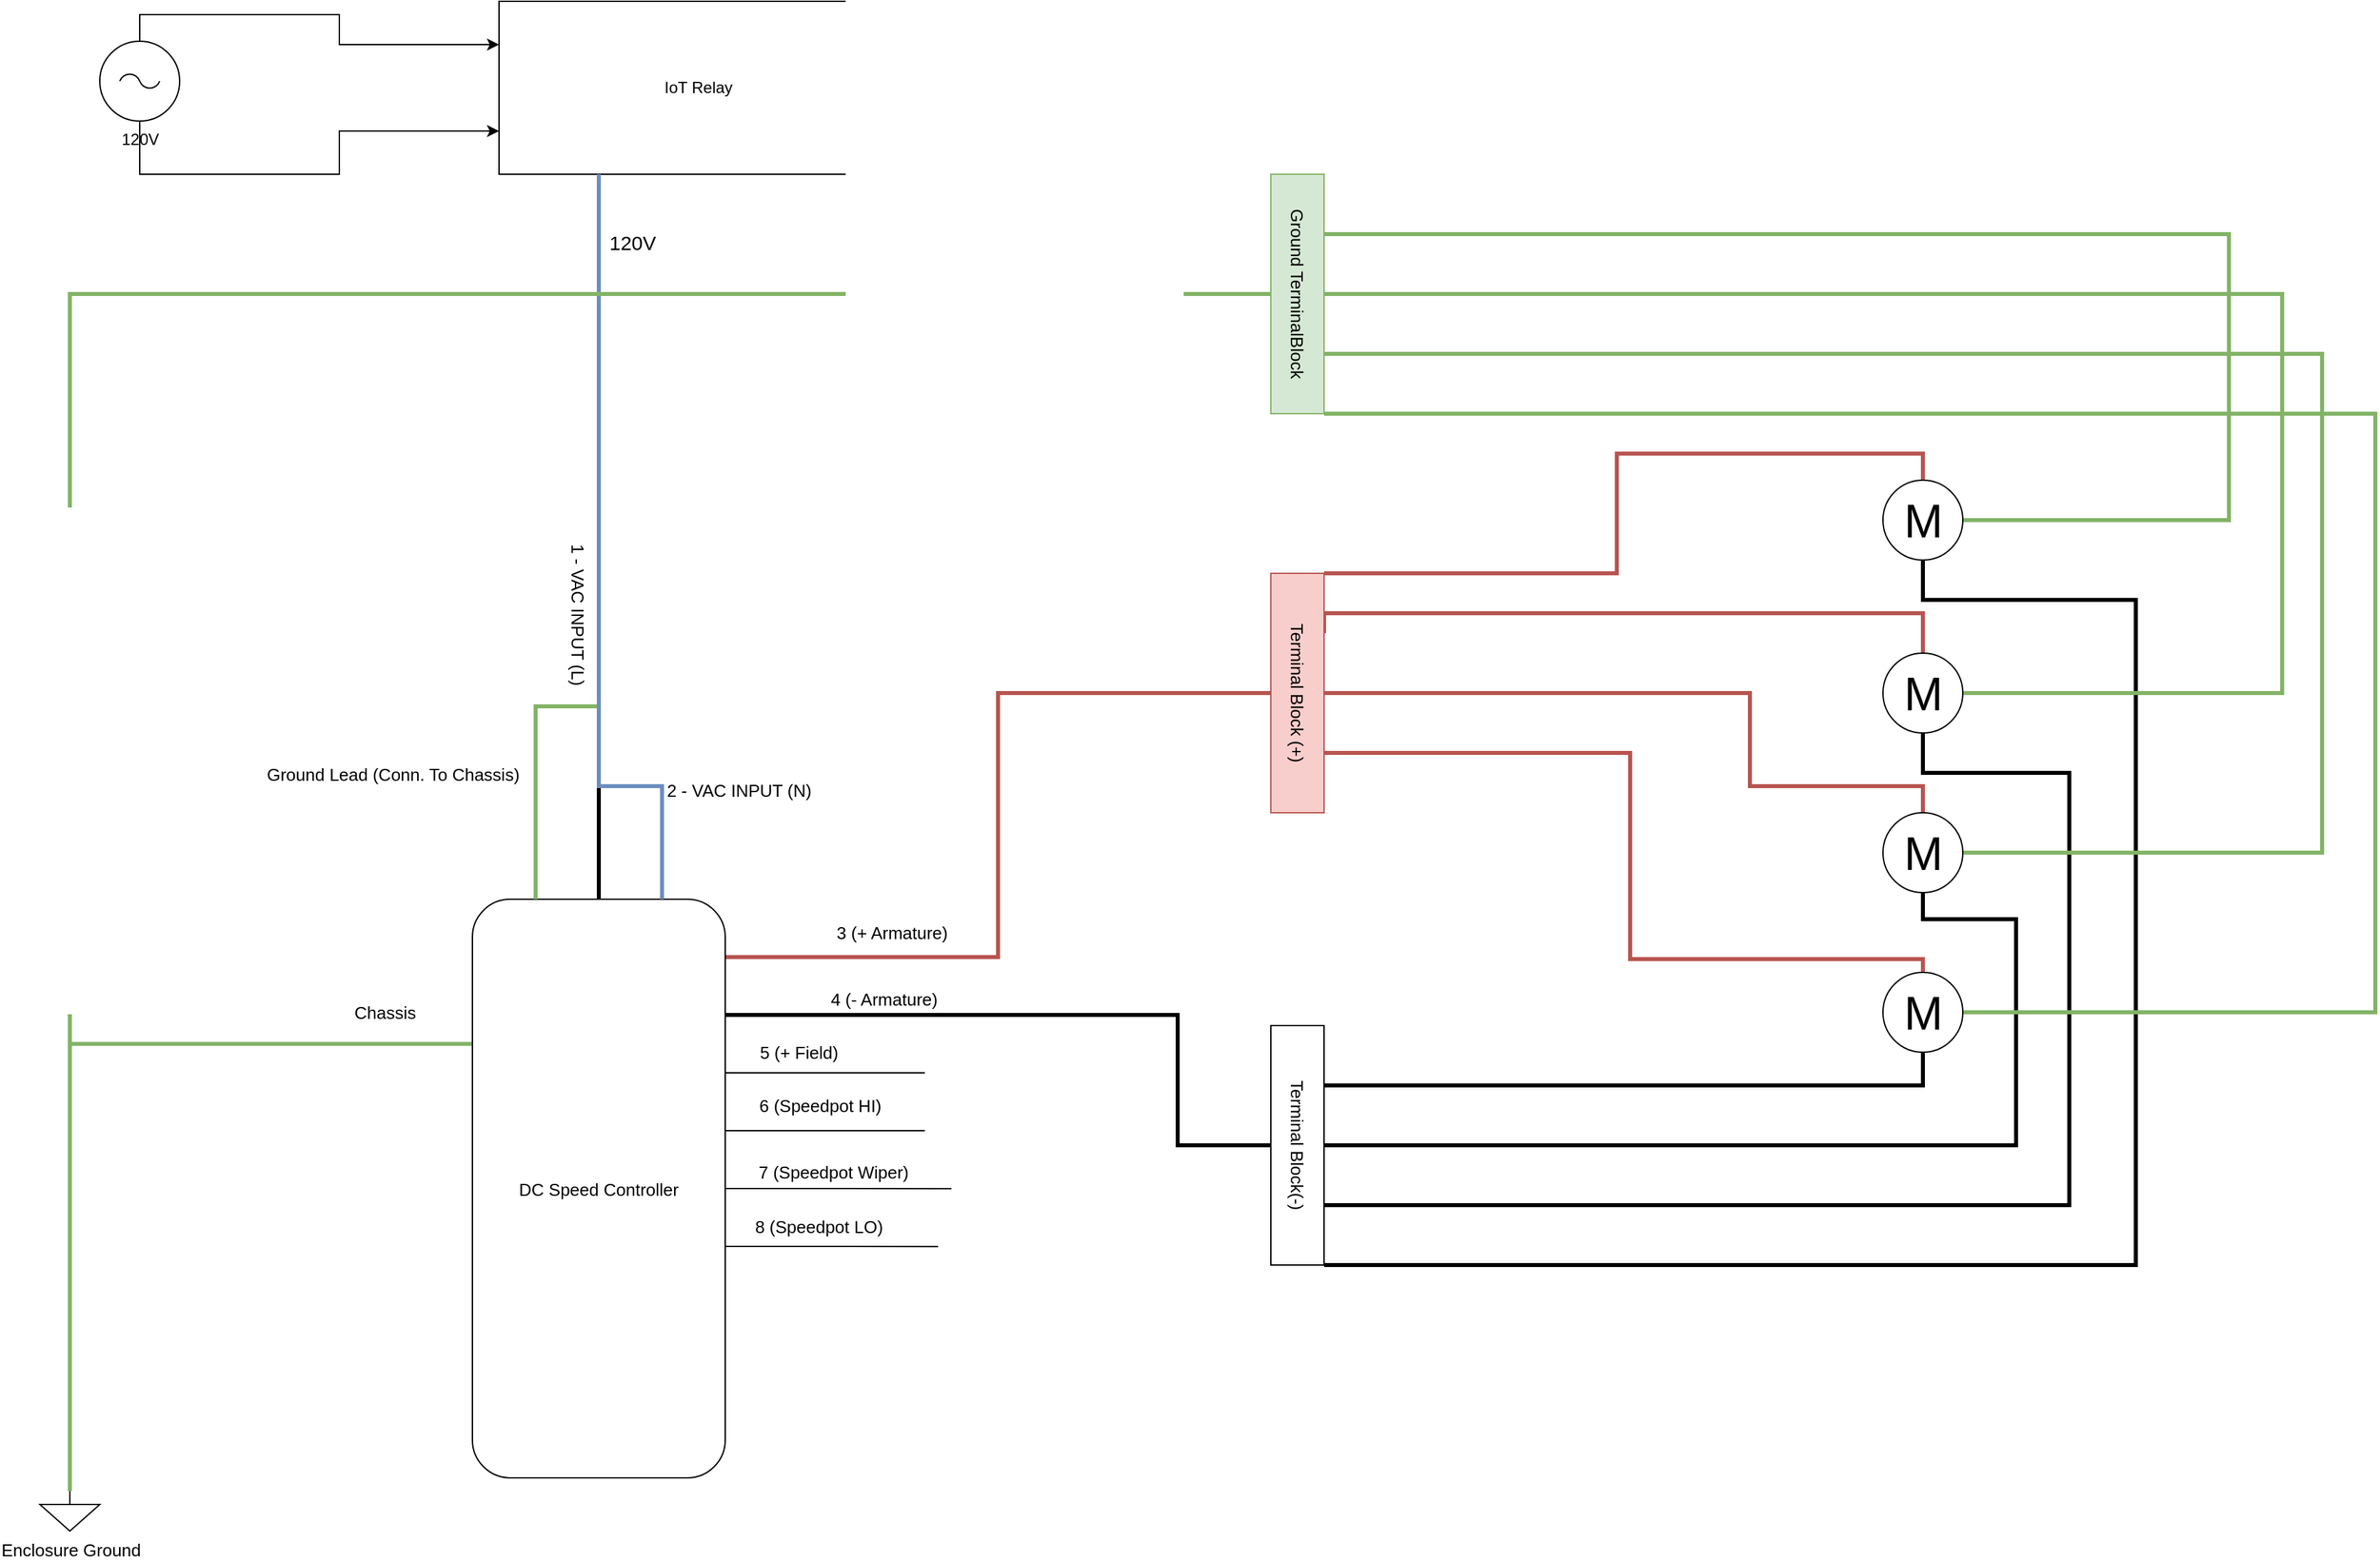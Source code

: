 <mxfile version="12.9.13" type="device"><diagram name="Page-1" id="7e0a89b8-554c-2b80-1dc8-d5c74ca68de4"><mxGraphModel dx="3013" dy="2024" grid="1" gridSize="10" guides="1" tooltips="1" connect="1" arrows="1" fold="1" page="1" pageScale="1" pageWidth="1100" pageHeight="850" background="#ffffff" math="0" shadow="0"><root><mxCell id="0"/><mxCell id="1" parent="0"/><mxCell id="OBpdslN8IpeSC0caDIO3-10" style="edgeStyle=orthogonalEdgeStyle;rounded=0;orthogonalLoop=1;jettySize=auto;html=1;entryX=0.25;entryY=1;entryDx=0;entryDy=0;endArrow=none;endFill=0;strokeWidth=3;" edge="1" parent="1" source="OBpdslN8IpeSC0caDIO3-1" target="OBpdslN8IpeSC0caDIO3-3"><mxGeometry relative="1" as="geometry"/></mxCell><mxCell id="OBpdslN8IpeSC0caDIO3-11" value="&lt;font style=&quot;font-size: 15px&quot;&gt;120V&lt;/font&gt;" style="edgeLabel;html=1;align=center;verticalAlign=middle;resizable=0;points=[];" vertex="1" connectable="0" parent="OBpdslN8IpeSC0caDIO3-10"><mxGeometry x="0.183" relative="1" as="geometry"><mxPoint x="25" y="-172.14" as="offset"/></mxGeometry></mxCell><mxCell id="OBpdslN8IpeSC0caDIO3-20" style="edgeStyle=orthogonalEdgeStyle;rounded=0;orthogonalLoop=1;jettySize=auto;html=1;exitX=1;exitY=0.1;exitDx=0;exitDy=0;endArrow=none;endFill=0;fillColor=#f8cecc;strokeColor=#b85450;strokeWidth=3;entryX=0.5;entryY=1;entryDx=0;entryDy=0;" edge="1" parent="1" source="OBpdslN8IpeSC0caDIO3-1" target="OBpdslN8IpeSC0caDIO3-42"><mxGeometry relative="1" as="geometry"><mxPoint x="815" y="370.016" as="targetPoint"/></mxGeometry></mxCell><mxCell id="OBpdslN8IpeSC0caDIO3-22" value="&lt;font style=&quot;font-size: 13px&quot;&gt;3 (+ Armature)&lt;br&gt;&lt;/font&gt;" style="edgeLabel;html=1;align=center;verticalAlign=middle;resizable=0;points=[];" vertex="1" connectable="0" parent="OBpdslN8IpeSC0caDIO3-20"><mxGeometry x="-0.697" y="-2" relative="1" as="geometry"><mxPoint x="32.94" y="-20.5" as="offset"/></mxGeometry></mxCell><mxCell id="OBpdslN8IpeSC0caDIO3-21" style="edgeStyle=orthogonalEdgeStyle;rounded=0;orthogonalLoop=1;jettySize=auto;html=1;exitX=1;exitY=0.2;exitDx=0;exitDy=0;endArrow=none;endFill=0;entryX=0.5;entryY=1;entryDx=0;entryDy=0;strokeWidth=3;" edge="1" parent="1" source="OBpdslN8IpeSC0caDIO3-1" target="OBpdslN8IpeSC0caDIO3-43"><mxGeometry relative="1" as="geometry"><mxPoint x="540.0" y="512" as="targetPoint"/><Array as="points"><mxPoint x="710" y="512"/><mxPoint x="710" y="610"/></Array></mxGeometry></mxCell><mxCell id="OBpdslN8IpeSC0caDIO3-23" value="&lt;font style=&quot;font-size: 13px&quot;&gt;4 (- Armature)&lt;br&gt;&lt;/font&gt;" style="edgeLabel;html=1;align=center;verticalAlign=middle;resizable=0;points=[];" vertex="1" connectable="0" parent="OBpdslN8IpeSC0caDIO3-21"><mxGeometry x="-0.651" relative="1" as="geometry"><mxPoint x="30.59" y="-12" as="offset"/></mxGeometry></mxCell><mxCell id="OBpdslN8IpeSC0caDIO3-24" style="edgeStyle=orthogonalEdgeStyle;rounded=0;orthogonalLoop=1;jettySize=auto;html=1;exitX=1;exitY=0.3;exitDx=0;exitDy=0;endArrow=none;endFill=0;" edge="1" parent="1" source="OBpdslN8IpeSC0caDIO3-1"><mxGeometry relative="1" as="geometry"><mxPoint x="520.0" y="555.529" as="targetPoint"/></mxGeometry></mxCell><mxCell id="OBpdslN8IpeSC0caDIO3-25" value="&lt;font style=&quot;font-size: 13px&quot;&gt;5 (+ Field)&lt;/font&gt;" style="edgeLabel;html=1;align=center;verticalAlign=middle;resizable=0;points=[];" vertex="1" connectable="0" parent="OBpdslN8IpeSC0caDIO3-24"><mxGeometry x="-0.275" relative="1" as="geometry"><mxPoint y="-15.51" as="offset"/></mxGeometry></mxCell><mxCell id="OBpdslN8IpeSC0caDIO3-28" style="edgeStyle=orthogonalEdgeStyle;rounded=0;orthogonalLoop=1;jettySize=auto;html=1;exitX=1;exitY=0.4;exitDx=0;exitDy=0;endArrow=none;endFill=0;fontSize=13;" edge="1" parent="1" source="OBpdslN8IpeSC0caDIO3-1"><mxGeometry relative="1" as="geometry"><mxPoint x="520.0" y="599.059" as="targetPoint"/></mxGeometry></mxCell><mxCell id="OBpdslN8IpeSC0caDIO3-29" value="6 (Speedpot HI)" style="edgeLabel;html=1;align=center;verticalAlign=middle;resizable=0;points=[];fontSize=13;" vertex="1" connectable="0" parent="OBpdslN8IpeSC0caDIO3-28"><mxGeometry x="-0.291" y="-2" relative="1" as="geometry"><mxPoint x="17.06" y="-21.04" as="offset"/></mxGeometry></mxCell><mxCell id="OBpdslN8IpeSC0caDIO3-30" style="edgeStyle=orthogonalEdgeStyle;rounded=0;orthogonalLoop=1;jettySize=auto;html=1;exitX=1;exitY=0.5;exitDx=0;exitDy=0;endArrow=none;endFill=0;fontSize=13;" edge="1" parent="1" source="OBpdslN8IpeSC0caDIO3-1"><mxGeometry relative="1" as="geometry"><mxPoint x="540.0" y="642.588" as="targetPoint"/></mxGeometry></mxCell><mxCell id="OBpdslN8IpeSC0caDIO3-32" value="7 (Speedpot Wiper)" style="edgeLabel;html=1;align=center;verticalAlign=middle;resizable=0;points=[];fontSize=13;" vertex="1" connectable="0" parent="OBpdslN8IpeSC0caDIO3-30"><mxGeometry x="-0.32" y="3" relative="1" as="geometry"><mxPoint x="22.31" y="-9.48" as="offset"/></mxGeometry></mxCell><mxCell id="OBpdslN8IpeSC0caDIO3-31" style="edgeStyle=orthogonalEdgeStyle;rounded=0;orthogonalLoop=1;jettySize=auto;html=1;exitX=1;exitY=0.6;exitDx=0;exitDy=0;endArrow=none;endFill=0;fontSize=13;" edge="1" parent="1" source="OBpdslN8IpeSC0caDIO3-1"><mxGeometry relative="1" as="geometry"><mxPoint x="530.0" y="686.118" as="targetPoint"/></mxGeometry></mxCell><mxCell id="OBpdslN8IpeSC0caDIO3-33" value="8 (Speedpot LO)" style="edgeLabel;html=1;align=center;verticalAlign=middle;resizable=0;points=[];fontSize=13;" vertex="1" connectable="0" parent="OBpdslN8IpeSC0caDIO3-31"><mxGeometry x="0.298" y="-1" relative="1" as="geometry"><mxPoint x="-33.41" y="-17.12" as="offset"/></mxGeometry></mxCell><mxCell id="OBpdslN8IpeSC0caDIO3-64" style="edgeStyle=orthogonalEdgeStyle;rounded=0;orthogonalLoop=1;jettySize=auto;html=1;exitX=0;exitY=0.25;exitDx=0;exitDy=0;entryX=0.5;entryY=0;entryDx=0;entryDy=0;entryPerimeter=0;endArrow=none;endFill=0;strokeWidth=3;fontSize=13;fillColor=#d5e8d4;strokeColor=#82b366;" edge="1" parent="1" source="OBpdslN8IpeSC0caDIO3-1" target="OBpdslN8IpeSC0caDIO3-62"><mxGeometry relative="1" as="geometry"/></mxCell><mxCell id="OBpdslN8IpeSC0caDIO3-65" value="Chassis" style="edgeLabel;html=1;align=center;verticalAlign=middle;resizable=0;points=[];fontSize=13;" vertex="1" connectable="0" parent="OBpdslN8IpeSC0caDIO3-64"><mxGeometry x="-0.794" y="1" relative="1" as="geometry"><mxPoint y="-24.77" as="offset"/></mxGeometry></mxCell><mxCell id="OBpdslN8IpeSC0caDIO3-1" value="&lt;font style=&quot;font-size: 13px;&quot;&gt;&lt;font style=&quot;font-size: 13px;&quot;&gt;DC Speed Controller&lt;/font&gt;&lt;br style=&quot;font-size: 13px;&quot;&gt;&lt;/font&gt;" style="rounded=1;whiteSpace=wrap;html=1;points=[[0.25,0],[0.5,0],[0.75,0],[0,0.25],[0,0.5],[0,0.75],[0.25,1],[0.5,1],[0.75,1],[1,0.1],[1,0.2],[1,0.3],[1,0.4],[1,0.5],[1,0.6],[1,0.7],[1,0.8],[1,0.9]];fontSize=13;" vertex="1" parent="1"><mxGeometry x="180" y="425" width="190" height="435" as="geometry"/></mxCell><mxCell id="OBpdslN8IpeSC0caDIO3-36" style="edgeStyle=orthogonalEdgeStyle;rounded=0;orthogonalLoop=1;jettySize=auto;html=1;exitX=0.25;exitY=1;exitDx=0;exitDy=0;endArrow=none;endFill=0;fontSize=13;fillColor=#d5e8d4;strokeColor=#82b366;strokeWidth=3;entryX=0.25;entryY=0;entryDx=0;entryDy=0;" edge="1" parent="1" source="OBpdslN8IpeSC0caDIO3-3" target="OBpdslN8IpeSC0caDIO3-1"><mxGeometry relative="1" as="geometry"><mxPoint x="-410" y="10" as="targetPoint"/><Array as="points"><mxPoint x="275" y="280"/><mxPoint x="228" y="280"/></Array></mxGeometry></mxCell><mxCell id="OBpdslN8IpeSC0caDIO3-37" value="Ground Lead (Conn. To Chassis)" style="edgeLabel;html=1;align=center;verticalAlign=middle;resizable=0;points=[];fontSize=13;" vertex="1" connectable="0" parent="OBpdslN8IpeSC0caDIO3-36"><mxGeometry x="0.303" y="1" relative="1" as="geometry"><mxPoint x="-156" y="64.29" as="offset"/></mxGeometry></mxCell><mxCell id="OBpdslN8IpeSC0caDIO3-3" value="IoT Relay" style="rounded=0;whiteSpace=wrap;html=1;" vertex="1" parent="1"><mxGeometry x="200" y="-250" width="300" height="130" as="geometry"/></mxCell><mxCell id="OBpdslN8IpeSC0caDIO3-6" style="edgeStyle=orthogonalEdgeStyle;rounded=0;orthogonalLoop=1;jettySize=auto;html=1;exitX=0.5;exitY=0;exitDx=0;exitDy=0;exitPerimeter=0;entryX=0;entryY=0.25;entryDx=0;entryDy=0;" edge="1" parent="1" source="OBpdslN8IpeSC0caDIO3-4" target="OBpdslN8IpeSC0caDIO3-3"><mxGeometry relative="1" as="geometry"/></mxCell><mxCell id="OBpdslN8IpeSC0caDIO3-7" style="edgeStyle=orthogonalEdgeStyle;rounded=0;orthogonalLoop=1;jettySize=auto;html=1;exitX=0.5;exitY=1;exitDx=0;exitDy=0;exitPerimeter=0;entryX=0;entryY=0.75;entryDx=0;entryDy=0;" edge="1" parent="1" source="OBpdslN8IpeSC0caDIO3-4" target="OBpdslN8IpeSC0caDIO3-3"><mxGeometry relative="1" as="geometry"><Array as="points"><mxPoint x="-70" y="-120"/><mxPoint x="80" y="-120"/><mxPoint x="80" y="-152"/></Array></mxGeometry></mxCell><mxCell id="OBpdslN8IpeSC0caDIO3-4" value="120V" style="pointerEvents=1;verticalLabelPosition=bottom;shadow=0;dashed=0;align=center;html=1;verticalAlign=top;shape=mxgraph.electrical.signal_sources.ac_source;" vertex="1" parent="1"><mxGeometry x="-100" y="-220" width="60" height="60" as="geometry"/></mxCell><mxCell id="OBpdslN8IpeSC0caDIO3-13" style="edgeStyle=orthogonalEdgeStyle;rounded=0;orthogonalLoop=1;jettySize=auto;html=1;exitX=0.25;exitY=1;exitDx=0;exitDy=0;entryX=0.75;entryY=0;entryDx=0;entryDy=0;endArrow=none;endFill=0;strokeWidth=3;fillColor=#dae8fc;strokeColor=#6c8ebf;" edge="1" parent="1" source="OBpdslN8IpeSC0caDIO3-3" target="OBpdslN8IpeSC0caDIO3-1"><mxGeometry relative="1" as="geometry"><Array as="points"><mxPoint x="275" y="340"/><mxPoint x="322" y="340"/></Array></mxGeometry></mxCell><mxCell id="OBpdslN8IpeSC0caDIO3-16" value="&lt;font style=&quot;font-size: 13px&quot;&gt;1 - VAC INPUT (L)&lt;/font&gt;" style="edgeLabel;html=1;align=center;verticalAlign=middle;resizable=0;points=[];rotation=90;" vertex="1" connectable="0" parent="OBpdslN8IpeSC0caDIO3-13"><mxGeometry x="-0.772" y="1" relative="1" as="geometry"><mxPoint x="-15.99" y="262.86" as="offset"/></mxGeometry></mxCell><mxCell id="OBpdslN8IpeSC0caDIO3-17" value="&lt;font style=&quot;font-size: 13px&quot;&gt;2 - VAC INPUT (N)&lt;/font&gt;" style="edgeLabel;html=1;align=center;verticalAlign=middle;resizable=0;points=[];" vertex="1" connectable="0" parent="OBpdslN8IpeSC0caDIO3-13"><mxGeometry x="0.751" relative="1" as="geometry"><mxPoint x="57.51" y="-8.06" as="offset"/></mxGeometry></mxCell><mxCell id="OBpdslN8IpeSC0caDIO3-48" style="edgeStyle=orthogonalEdgeStyle;rounded=0;orthogonalLoop=1;jettySize=auto;html=1;exitX=0;exitY=0;exitDx=0;exitDy=0;entryX=0.5;entryY=0;entryDx=0;entryDy=0;endArrow=none;endFill=0;strokeWidth=3;fontSize=13;fillColor=#f8cecc;strokeColor=#b85450;" edge="1" parent="1" source="OBpdslN8IpeSC0caDIO3-42" target="OBpdslN8IpeSC0caDIO3-44"><mxGeometry relative="1" as="geometry"><Array as="points"><mxPoint x="1040" y="180"/><mxPoint x="1040" y="90"/><mxPoint x="1270" y="90"/></Array></mxGeometry></mxCell><mxCell id="OBpdslN8IpeSC0caDIO3-49" style="edgeStyle=orthogonalEdgeStyle;rounded=0;orthogonalLoop=1;jettySize=auto;html=1;exitX=0.25;exitY=0;exitDx=0;exitDy=0;entryX=0.5;entryY=0;entryDx=0;entryDy=0;endArrow=none;endFill=0;strokeWidth=3;fontSize=13;fillColor=#f8cecc;strokeColor=#b85450;" edge="1" parent="1" source="OBpdslN8IpeSC0caDIO3-42" target="OBpdslN8IpeSC0caDIO3-45"><mxGeometry relative="1" as="geometry"><Array as="points"><mxPoint x="820" y="210"/><mxPoint x="1270" y="210"/></Array></mxGeometry></mxCell><mxCell id="OBpdslN8IpeSC0caDIO3-50" style="edgeStyle=orthogonalEdgeStyle;rounded=0;orthogonalLoop=1;jettySize=auto;html=1;exitX=0.5;exitY=0;exitDx=0;exitDy=0;entryX=0.5;entryY=0;entryDx=0;entryDy=0;endArrow=none;endFill=0;strokeWidth=3;fontSize=13;fillColor=#f8cecc;strokeColor=#b85450;" edge="1" parent="1" source="OBpdslN8IpeSC0caDIO3-42" target="OBpdslN8IpeSC0caDIO3-46"><mxGeometry relative="1" as="geometry"><Array as="points"><mxPoint x="1140" y="270"/><mxPoint x="1140" y="340"/><mxPoint x="1270" y="340"/></Array></mxGeometry></mxCell><mxCell id="OBpdslN8IpeSC0caDIO3-51" style="edgeStyle=orthogonalEdgeStyle;rounded=0;orthogonalLoop=1;jettySize=auto;html=1;exitX=0.75;exitY=0;exitDx=0;exitDy=0;entryX=0.5;entryY=0;entryDx=0;entryDy=0;endArrow=none;endFill=0;strokeWidth=3;fontSize=13;fillColor=#f8cecc;strokeColor=#b85450;" edge="1" parent="1" source="OBpdslN8IpeSC0caDIO3-42" target="OBpdslN8IpeSC0caDIO3-47"><mxGeometry relative="1" as="geometry"><Array as="points"><mxPoint x="1050" y="315"/><mxPoint x="1050" y="470"/><mxPoint x="1270" y="470"/></Array></mxGeometry></mxCell><mxCell id="OBpdslN8IpeSC0caDIO3-42" value="Terminal Block (+)" style="rounded=0;whiteSpace=wrap;html=1;fontSize=13;rotation=90;fillColor=#f8cecc;strokeColor=#b85450;" vertex="1" parent="1"><mxGeometry x="710" y="250" width="180" height="40" as="geometry"/></mxCell><mxCell id="OBpdslN8IpeSC0caDIO3-52" style="edgeStyle=orthogonalEdgeStyle;rounded=0;orthogonalLoop=1;jettySize=auto;html=1;exitX=1;exitY=0;exitDx=0;exitDy=0;entryX=0.5;entryY=1;entryDx=0;entryDy=0;endArrow=none;endFill=0;strokeWidth=3;fontSize=13;" edge="1" parent="1" source="OBpdslN8IpeSC0caDIO3-43" target="OBpdslN8IpeSC0caDIO3-44"><mxGeometry relative="1" as="geometry"><Array as="points"><mxPoint x="1430" y="700"/><mxPoint x="1430" y="200"/><mxPoint x="1270" y="200"/></Array></mxGeometry></mxCell><mxCell id="OBpdslN8IpeSC0caDIO3-53" style="edgeStyle=orthogonalEdgeStyle;rounded=0;orthogonalLoop=1;jettySize=auto;html=1;exitX=0.75;exitY=0;exitDx=0;exitDy=0;entryX=0.5;entryY=1;entryDx=0;entryDy=0;endArrow=none;endFill=0;strokeWidth=3;fontSize=13;" edge="1" parent="1" source="OBpdslN8IpeSC0caDIO3-43" target="OBpdslN8IpeSC0caDIO3-45"><mxGeometry relative="1" as="geometry"><Array as="points"><mxPoint x="1380" y="655"/><mxPoint x="1380" y="330"/><mxPoint x="1270" y="330"/></Array></mxGeometry></mxCell><mxCell id="OBpdslN8IpeSC0caDIO3-54" style="edgeStyle=orthogonalEdgeStyle;rounded=0;orthogonalLoop=1;jettySize=auto;html=1;exitX=0.5;exitY=0;exitDx=0;exitDy=0;entryX=0.5;entryY=1;entryDx=0;entryDy=0;endArrow=none;endFill=0;strokeWidth=3;fontSize=13;" edge="1" parent="1" source="OBpdslN8IpeSC0caDIO3-43" target="OBpdslN8IpeSC0caDIO3-46"><mxGeometry relative="1" as="geometry"><Array as="points"><mxPoint x="1340" y="610"/><mxPoint x="1340" y="440"/><mxPoint x="1270" y="440"/></Array></mxGeometry></mxCell><mxCell id="OBpdslN8IpeSC0caDIO3-55" style="edgeStyle=orthogonalEdgeStyle;rounded=0;orthogonalLoop=1;jettySize=auto;html=1;exitX=0.25;exitY=0;exitDx=0;exitDy=0;entryX=0.5;entryY=1;entryDx=0;entryDy=0;endArrow=none;endFill=0;strokeWidth=3;fontSize=13;" edge="1" parent="1" source="OBpdslN8IpeSC0caDIO3-43" target="OBpdslN8IpeSC0caDIO3-47"><mxGeometry relative="1" as="geometry"><Array as="points"><mxPoint x="1270" y="565"/></Array></mxGeometry></mxCell><mxCell id="OBpdslN8IpeSC0caDIO3-43" value="Terminal Block(-)" style="rounded=0;whiteSpace=wrap;html=1;fontSize=13;rotation=90;" vertex="1" parent="1"><mxGeometry x="710" y="590" width="180" height="40" as="geometry"/></mxCell><mxCell id="OBpdslN8IpeSC0caDIO3-61" style="edgeStyle=orthogonalEdgeStyle;rounded=0;orthogonalLoop=1;jettySize=auto;html=1;exitX=1;exitY=0.5;exitDx=0;exitDy=0;entryX=0.25;entryY=0;entryDx=0;entryDy=0;endArrow=none;endFill=0;strokeWidth=3;fontSize=13;fillColor=#d5e8d4;strokeColor=#82b366;" edge="1" parent="1" source="OBpdslN8IpeSC0caDIO3-44" target="OBpdslN8IpeSC0caDIO3-56"><mxGeometry relative="1" as="geometry"><Array as="points"><mxPoint x="1500" y="140"/><mxPoint x="1500" y="-75"/></Array></mxGeometry></mxCell><mxCell id="OBpdslN8IpeSC0caDIO3-44" value="M" style="verticalLabelPosition=middle;shadow=0;dashed=0;align=center;html=1;verticalAlign=middle;strokeWidth=1;shape=ellipse;aspect=fixed;fontSize=35;" vertex="1" parent="1"><mxGeometry x="1240" y="110" width="60" height="60" as="geometry"/></mxCell><mxCell id="OBpdslN8IpeSC0caDIO3-60" style="edgeStyle=orthogonalEdgeStyle;rounded=0;orthogonalLoop=1;jettySize=auto;html=1;exitX=1;exitY=0.5;exitDx=0;exitDy=0;entryX=0.5;entryY=0;entryDx=0;entryDy=0;endArrow=none;endFill=0;strokeWidth=3;fontSize=13;fillColor=#d5e8d4;strokeColor=#82b366;" edge="1" parent="1" source="OBpdslN8IpeSC0caDIO3-45" target="OBpdslN8IpeSC0caDIO3-56"><mxGeometry relative="1" as="geometry"><Array as="points"><mxPoint x="1540" y="270"/><mxPoint x="1540" y="-30"/></Array></mxGeometry></mxCell><mxCell id="OBpdslN8IpeSC0caDIO3-45" value="M" style="verticalLabelPosition=middle;shadow=0;dashed=0;align=center;html=1;verticalAlign=middle;strokeWidth=1;shape=ellipse;aspect=fixed;fontSize=35;" vertex="1" parent="1"><mxGeometry x="1240" y="240" width="60" height="60" as="geometry"/></mxCell><mxCell id="OBpdslN8IpeSC0caDIO3-59" style="edgeStyle=orthogonalEdgeStyle;rounded=0;orthogonalLoop=1;jettySize=auto;html=1;exitX=1;exitY=0.5;exitDx=0;exitDy=0;entryX=0.75;entryY=0;entryDx=0;entryDy=0;endArrow=none;endFill=0;strokeWidth=3;fontSize=13;fillColor=#d5e8d4;strokeColor=#82b366;" edge="1" parent="1" source="OBpdslN8IpeSC0caDIO3-46" target="OBpdslN8IpeSC0caDIO3-56"><mxGeometry relative="1" as="geometry"><Array as="points"><mxPoint x="1570" y="390"/><mxPoint x="1570" y="15"/></Array></mxGeometry></mxCell><mxCell id="OBpdslN8IpeSC0caDIO3-46" value="M" style="verticalLabelPosition=middle;shadow=0;dashed=0;align=center;html=1;verticalAlign=middle;strokeWidth=1;shape=ellipse;aspect=fixed;fontSize=35;" vertex="1" parent="1"><mxGeometry x="1240" y="360" width="60" height="60" as="geometry"/></mxCell><mxCell id="OBpdslN8IpeSC0caDIO3-58" style="edgeStyle=orthogonalEdgeStyle;rounded=0;orthogonalLoop=1;jettySize=auto;html=1;exitX=1;exitY=0.5;exitDx=0;exitDy=0;entryX=1;entryY=0;entryDx=0;entryDy=0;endArrow=none;endFill=0;strokeWidth=3;fontSize=13;fillColor=#d5e8d4;strokeColor=#82b366;" edge="1" parent="1" source="OBpdslN8IpeSC0caDIO3-47" target="OBpdslN8IpeSC0caDIO3-56"><mxGeometry relative="1" as="geometry"><Array as="points"><mxPoint x="1610" y="510"/><mxPoint x="1610" y="60"/></Array></mxGeometry></mxCell><mxCell id="OBpdslN8IpeSC0caDIO3-47" value="M" style="verticalLabelPosition=middle;shadow=0;dashed=0;align=center;html=1;verticalAlign=middle;strokeWidth=1;shape=ellipse;aspect=fixed;fontSize=35;" vertex="1" parent="1"><mxGeometry x="1240" y="480" width="60" height="60" as="geometry"/></mxCell><mxCell id="OBpdslN8IpeSC0caDIO3-63" style="edgeStyle=orthogonalEdgeStyle;rounded=0;orthogonalLoop=1;jettySize=auto;html=1;exitX=0.5;exitY=1;exitDx=0;exitDy=0;entryX=0.5;entryY=0;entryDx=0;entryDy=0;entryPerimeter=0;endArrow=none;endFill=0;strokeWidth=3;fontSize=13;fillColor=#d5e8d4;strokeColor=#82b366;" edge="1" parent="1" source="OBpdslN8IpeSC0caDIO3-56" target="OBpdslN8IpeSC0caDIO3-62"><mxGeometry relative="1" as="geometry"><Array as="points"><mxPoint x="-122" y="-30"/></Array></mxGeometry></mxCell><mxCell id="OBpdslN8IpeSC0caDIO3-56" value="Ground TerminalBlock" style="rounded=0;whiteSpace=wrap;html=1;fontSize=13;rotation=90;fillColor=#d5e8d4;strokeColor=#82b366;" vertex="1" parent="1"><mxGeometry x="710" y="-50" width="180" height="40" as="geometry"/></mxCell><mxCell id="OBpdslN8IpeSC0caDIO3-62" value="Enclosure Ground" style="pointerEvents=1;verticalLabelPosition=bottom;shadow=0;dashed=0;align=center;html=1;verticalAlign=top;shape=mxgraph.electrical.signal_sources.signal_ground;fontSize=13;" vertex="1" parent="1"><mxGeometry x="-145" y="870" width="45" height="30" as="geometry"/></mxCell></root></mxGraphModel></diagram></mxfile>